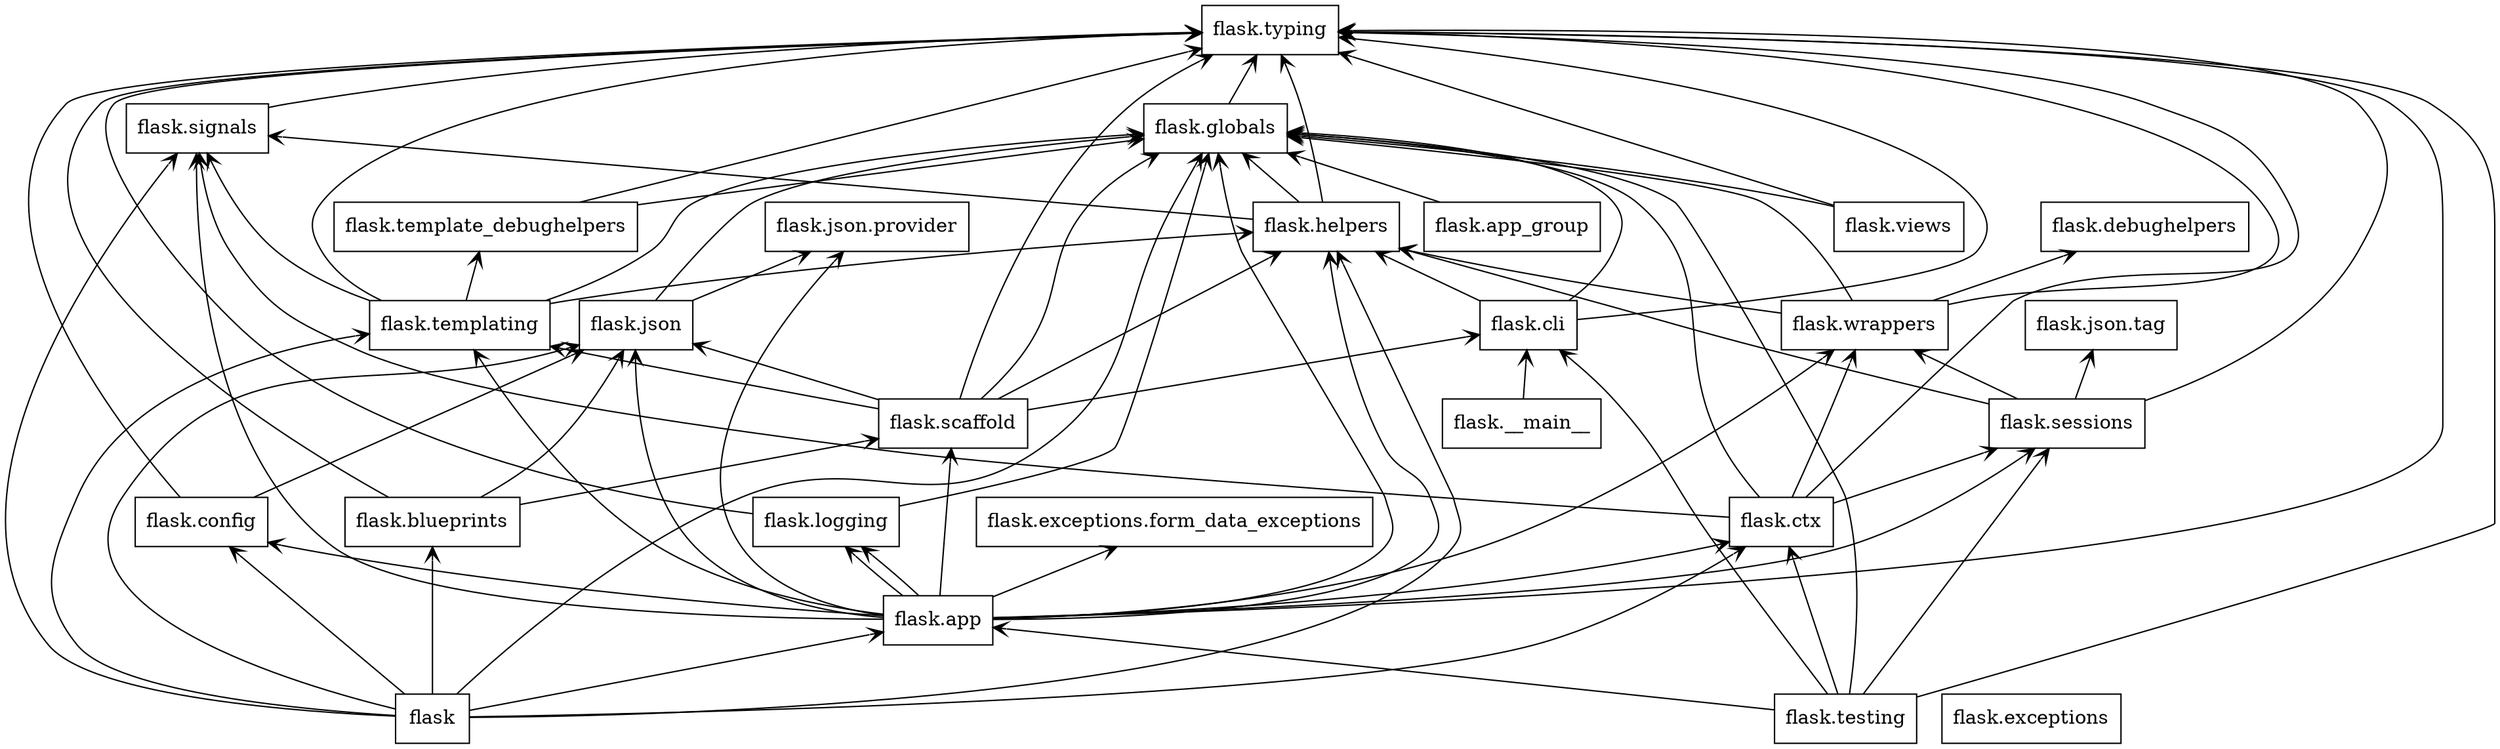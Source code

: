 digraph "packages" {
rankdir=BT
charset="utf-8"
"flask" [color="black", label="flask", shape="box", style="solid"];
"flask.__main__" [color="black", label="flask.__main__", shape="box", style="solid"];
"flask.app" [color="black", label="flask.app", shape="box", style="solid"];
"flask.app_group" [color="black", label="flask.app_group", shape="box", style="solid"];
"flask.blueprints" [color="black", label="flask.blueprints", shape="box", style="solid"];
"flask.cli" [color="black", label="flask.cli", shape="box", style="solid"];
"flask.config" [color="black", label="flask.config", shape="box", style="solid"];
"flask.ctx" [color="black", label="flask.ctx", shape="box", style="solid"];
"flask.debughelpers" [color="black", label="flask.debughelpers", shape="box", style="solid"];
"flask.exceptions" [color="black", label="flask.exceptions", shape="box", style="solid"];
"flask.exceptions.form_data_exceptions" [color="black", label="flask.exceptions.form_data_exceptions", shape="box", style="solid"];
"flask.globals" [color="black", label="flask.globals", shape="box", style="solid"];
"flask.helpers" [color="black", label="flask.helpers", shape="box", style="solid"];
"flask.json" [color="black", label="flask.json", shape="box", style="solid"];
"flask.json.provider" [color="black", label="flask.json.provider", shape="box", style="solid"];
"flask.json.tag" [color="black", label="flask.json.tag", shape="box", style="solid"];
"flask.logging" [color="black", label="flask.logging", shape="box", style="solid"];
"flask.scaffold" [color="black", label="flask.scaffold", shape="box", style="solid"];
"flask.sessions" [color="black", label="flask.sessions", shape="box", style="solid"];
"flask.signals" [color="black", label="flask.signals", shape="box", style="solid"];
"flask.template_debughelpers" [color="black", label="flask.template_debughelpers", shape="box", style="solid"];
"flask.templating" [color="black", label="flask.templating", shape="box", style="solid"];
"flask.testing" [color="black", label="flask.testing", shape="box", style="solid"];
"flask.typing" [color="black", label="flask.typing", shape="box", style="solid"];
"flask.views" [color="black", label="flask.views", shape="box", style="solid"];
"flask.wrappers" [color="black", label="flask.wrappers", shape="box", style="solid"];
"flask" -> "flask.app" [arrowhead="open", arrowtail="none"];
"flask" -> "flask.blueprints" [arrowhead="open", arrowtail="none"];
"flask" -> "flask.config" [arrowhead="open", arrowtail="none"];
"flask" -> "flask.ctx" [arrowhead="open", arrowtail="none"];
"flask" -> "flask.globals" [arrowhead="open", arrowtail="none"];
"flask" -> "flask.helpers" [arrowhead="open", arrowtail="none"];
"flask" -> "flask.json" [arrowhead="open", arrowtail="none"];
"flask" -> "flask.signals" [arrowhead="open", arrowtail="none"];
"flask" -> "flask.templating" [arrowhead="open", arrowtail="none"];
"flask.__main__" -> "flask.cli" [arrowhead="open", arrowtail="none"];
"flask.app" -> "flask.config" [arrowhead="open", arrowtail="none"];
"flask.app" -> "flask.ctx" [arrowhead="open", arrowtail="none"];
"flask.app" -> "flask.exceptions.form_data_exceptions" [arrowhead="open", arrowtail="none"];
"flask.app" -> "flask.globals" [arrowhead="open", arrowtail="none"];
"flask.app" -> "flask.helpers" [arrowhead="open", arrowtail="none"];
"flask.app" -> "flask.json" [arrowhead="open", arrowtail="none"];
"flask.app" -> "flask.json.provider" [arrowhead="open", arrowtail="none"];
"flask.app" -> "flask.logging" [arrowhead="open", arrowtail="none"];
"flask.app" -> "flask.logging" [arrowhead="open", arrowtail="none"];
"flask.app" -> "flask.scaffold" [arrowhead="open", arrowtail="none"];
"flask.app" -> "flask.sessions" [arrowhead="open", arrowtail="none"];
"flask.app" -> "flask.signals" [arrowhead="open", arrowtail="none"];
"flask.app" -> "flask.templating" [arrowhead="open", arrowtail="none"];
"flask.app" -> "flask.typing" [arrowhead="open", arrowtail="none"];
"flask.app" -> "flask.wrappers" [arrowhead="open", arrowtail="none"];
"flask.app_group" -> "flask.globals" [arrowhead="open", arrowtail="none"];
"flask.blueprints" -> "flask.json" [arrowhead="open", arrowtail="none"];
"flask.blueprints" -> "flask.scaffold" [arrowhead="open", arrowtail="none"];
"flask.blueprints" -> "flask.typing" [arrowhead="open", arrowtail="none"];
"flask.cli" -> "flask.globals" [arrowhead="open", arrowtail="none"];
"flask.cli" -> "flask.helpers" [arrowhead="open", arrowtail="none"];
"flask.cli" -> "flask.typing" [arrowhead="open", arrowtail="none"];
"flask.config" -> "flask.json" [arrowhead="open", arrowtail="none"];
"flask.config" -> "flask.typing" [arrowhead="open", arrowtail="none"];
"flask.ctx" -> "flask.globals" [arrowhead="open", arrowtail="none"];
"flask.ctx" -> "flask.sessions" [arrowhead="open", arrowtail="none"];
"flask.ctx" -> "flask.signals" [arrowhead="open", arrowtail="none"];
"flask.ctx" -> "flask.typing" [arrowhead="open", arrowtail="none"];
"flask.ctx" -> "flask.wrappers" [arrowhead="open", arrowtail="none"];
"flask.globals" -> "flask.typing" [arrowhead="open", arrowtail="none"];
"flask.helpers" -> "flask.globals" [arrowhead="open", arrowtail="none"];
"flask.helpers" -> "flask.signals" [arrowhead="open", arrowtail="none"];
"flask.helpers" -> "flask.typing" [arrowhead="open", arrowtail="none"];
"flask.json" -> "flask.globals" [arrowhead="open", arrowtail="none"];
"flask.json" -> "flask.json.provider" [arrowhead="open", arrowtail="none"];
"flask.logging" -> "flask.globals" [arrowhead="open", arrowtail="none"];
"flask.logging" -> "flask.typing" [arrowhead="open", arrowtail="none"];
"flask.scaffold" -> "flask.cli" [arrowhead="open", arrowtail="none"];
"flask.scaffold" -> "flask.globals" [arrowhead="open", arrowtail="none"];
"flask.scaffold" -> "flask.helpers" [arrowhead="open", arrowtail="none"];
"flask.scaffold" -> "flask.json" [arrowhead="open", arrowtail="none"];
"flask.scaffold" -> "flask.templating" [arrowhead="open", arrowtail="none"];
"flask.scaffold" -> "flask.typing" [arrowhead="open", arrowtail="none"];
"flask.sessions" -> "flask.helpers" [arrowhead="open", arrowtail="none"];
"flask.sessions" -> "flask.json.tag" [arrowhead="open", arrowtail="none"];
"flask.sessions" -> "flask.typing" [arrowhead="open", arrowtail="none"];
"flask.sessions" -> "flask.wrappers" [arrowhead="open", arrowtail="none"];
"flask.signals" -> "flask.typing" [arrowhead="open", arrowtail="none"];
"flask.template_debughelpers" -> "flask.globals" [arrowhead="open", arrowtail="none"];
"flask.template_debughelpers" -> "flask.typing" [arrowhead="open", arrowtail="none"];
"flask.templating" -> "flask.globals" [arrowhead="open", arrowtail="none"];
"flask.templating" -> "flask.helpers" [arrowhead="open", arrowtail="none"];
"flask.templating" -> "flask.signals" [arrowhead="open", arrowtail="none"];
"flask.templating" -> "flask.template_debughelpers" [arrowhead="open", arrowtail="none"];
"flask.templating" -> "flask.typing" [arrowhead="open", arrowtail="none"];
"flask.testing" -> "flask.app" [arrowhead="open", arrowtail="none"];
"flask.testing" -> "flask.cli" [arrowhead="open", arrowtail="none"];
"flask.testing" -> "flask.ctx" [arrowhead="open", arrowtail="none"];
"flask.testing" -> "flask.globals" [arrowhead="open", arrowtail="none"];
"flask.testing" -> "flask.sessions" [arrowhead="open", arrowtail="none"];
"flask.testing" -> "flask.typing" [arrowhead="open", arrowtail="none"];
"flask.views" -> "flask.globals" [arrowhead="open", arrowtail="none"];
"flask.views" -> "flask.typing" [arrowhead="open", arrowtail="none"];
"flask.wrappers" -> "flask.debughelpers" [arrowhead="open", arrowtail="none"];
"flask.wrappers" -> "flask.globals" [arrowhead="open", arrowtail="none"];
"flask.wrappers" -> "flask.helpers" [arrowhead="open", arrowtail="none"];
"flask.wrappers" -> "flask.typing" [arrowhead="open", arrowtail="none"];
}
